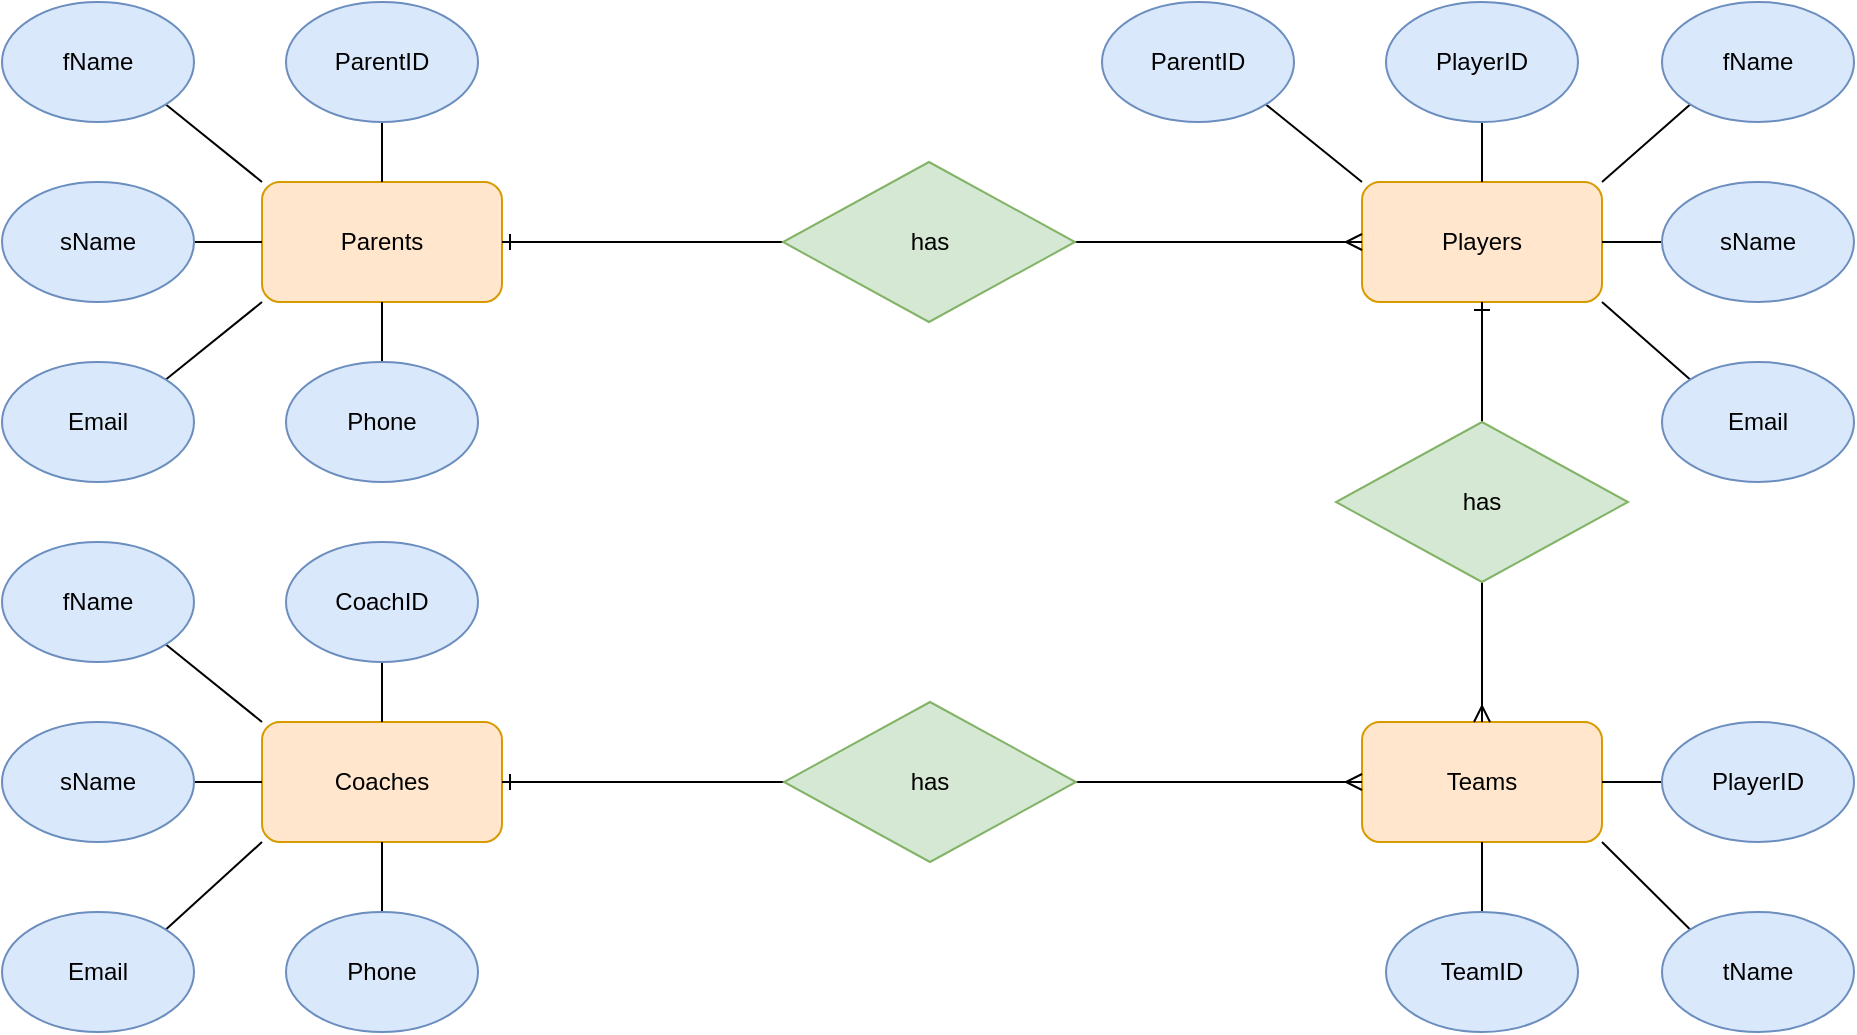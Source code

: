 <mxfile version="16.5.1" type="device"><diagram id="KB6O-Q5EDf45bet2IjJZ" name="Page-1"><mxGraphModel dx="1821" dy="1236" grid="1" gridSize="10" guides="1" tooltips="1" connect="1" arrows="1" fold="1" page="1" pageScale="1" pageWidth="827" pageHeight="1169" math="0" shadow="0"><root><mxCell id="0"/><mxCell id="1" parent="0"/><mxCell id="uIqHC5CVJwRMBzlvfvUY-2" value="Players" style="rounded=1;whiteSpace=wrap;html=1;fillColor=#ffe6cc;strokeColor=#d79b00;" parent="1" vertex="1"><mxGeometry x="630" y="160" width="120" height="60" as="geometry"/></mxCell><mxCell id="uIqHC5CVJwRMBzlvfvUY-3" value="Parents" style="rounded=1;whiteSpace=wrap;html=1;fillColor=#ffe6cc;strokeColor=#d79b00;" parent="1" vertex="1"><mxGeometry x="80" y="160" width="120" height="60" as="geometry"/></mxCell><mxCell id="uIqHC5CVJwRMBzlvfvUY-4" value="" style="endArrow=ERmany;html=1;rounded=0;entryX=0;entryY=0.5;entryDx=0;entryDy=0;startArrow=ERone;startFill=0;endFill=0;exitX=1;exitY=0.5;exitDx=0;exitDy=0;" parent="1" source="uIqHC5CVJwRMBzlvfvUY-3" target="uIqHC5CVJwRMBzlvfvUY-2" edge="1"><mxGeometry width="50" height="50" relative="1" as="geometry"><mxPoint x="270" y="220" as="sourcePoint"/><mxPoint x="320" y="150" as="targetPoint"/></mxGeometry></mxCell><mxCell id="uIqHC5CVJwRMBzlvfvUY-5" value="has" style="rhombus;whiteSpace=wrap;html=1;fillColor=#d5e8d4;strokeColor=#82b366;" parent="1" vertex="1"><mxGeometry x="340.5" y="150" width="146" height="80" as="geometry"/></mxCell><mxCell id="l6y2hNjMGDysKEDIREni-1" value="Teams" style="rounded=1;whiteSpace=wrap;html=1;fillColor=#ffe6cc;strokeColor=#d79b00;" parent="1" vertex="1"><mxGeometry x="630" y="430" width="120" height="60" as="geometry"/></mxCell><mxCell id="l6y2hNjMGDysKEDIREni-2" value="" style="endArrow=ERmany;html=1;rounded=0;startArrow=ERone;startFill=0;endFill=0;exitX=0.5;exitY=1;exitDx=0;exitDy=0;" parent="1" source="uIqHC5CVJwRMBzlvfvUY-2" target="l6y2hNjMGDysKEDIREni-1" edge="1"><mxGeometry width="50" height="50" relative="1" as="geometry"><mxPoint x="600" y="300" as="sourcePoint"/><mxPoint x="170.0" y="300" as="targetPoint"/></mxGeometry></mxCell><mxCell id="l6y2hNjMGDysKEDIREni-3" value="has" style="rhombus;whiteSpace=wrap;html=1;fillColor=#d5e8d4;strokeColor=#82b366;" parent="1" vertex="1"><mxGeometry x="617" y="280" width="146" height="80" as="geometry"/></mxCell><mxCell id="l6y2hNjMGDysKEDIREni-4" value="Coaches" style="rounded=1;whiteSpace=wrap;html=1;fillColor=#ffe6cc;strokeColor=#d79b00;" parent="1" vertex="1"><mxGeometry x="80" y="430" width="120" height="60" as="geometry"/></mxCell><mxCell id="l6y2hNjMGDysKEDIREni-5" value="" style="endArrow=ERmany;html=1;rounded=0;entryX=0;entryY=0.5;entryDx=0;entryDy=0;startArrow=ERone;startFill=0;endFill=0;exitX=1;exitY=0.5;exitDx=0;exitDy=0;" parent="1" source="l6y2hNjMGDysKEDIREni-4" target="l6y2hNjMGDysKEDIREni-1" edge="1"><mxGeometry width="50" height="50" relative="1" as="geometry"><mxPoint x="629" y="650" as="sourcePoint"/><mxPoint x="199.0" y="650" as="targetPoint"/></mxGeometry></mxCell><mxCell id="l6y2hNjMGDysKEDIREni-6" value="has" style="rhombus;whiteSpace=wrap;html=1;fillColor=#d5e8d4;strokeColor=#82b366;" parent="1" vertex="1"><mxGeometry x="341" y="420" width="146" height="80" as="geometry"/></mxCell><mxCell id="-Dnqjt6mxtjwSHlAr9id-11" style="edgeStyle=none;rounded=0;orthogonalLoop=1;jettySize=auto;html=1;exitX=0.5;exitY=1;exitDx=0;exitDy=0;endArrow=none;endFill=0;" edge="1" parent="1" source="xX2EajB_xvNSz8sbWxjt-5" target="uIqHC5CVJwRMBzlvfvUY-3"><mxGeometry relative="1" as="geometry"/></mxCell><mxCell id="xX2EajB_xvNSz8sbWxjt-5" value="ParentID" style="ellipse;whiteSpace=wrap;html=1;fillColor=#dae8fc;strokeColor=#6c8ebf;" parent="1" vertex="1"><mxGeometry x="92" y="70" width="96" height="60" as="geometry"/></mxCell><mxCell id="-Dnqjt6mxtjwSHlAr9id-12" style="edgeStyle=none;rounded=0;orthogonalLoop=1;jettySize=auto;html=1;exitX=1;exitY=0.5;exitDx=0;exitDy=0;entryX=0;entryY=0.5;entryDx=0;entryDy=0;endArrow=none;endFill=0;" edge="1" parent="1" source="xX2EajB_xvNSz8sbWxjt-6" target="uIqHC5CVJwRMBzlvfvUY-3"><mxGeometry relative="1" as="geometry"/></mxCell><mxCell id="xX2EajB_xvNSz8sbWxjt-6" value="sName&lt;span style=&quot;color: rgba(0 , 0 , 0 , 0) ; font-family: monospace ; font-size: 0px&quot;&gt;%3CmxGraphModel%3E%3Croot%3E%3CmxCell%20id%3D%220%22%2F%3E%3CmxCell%20id%3D%221%22%20parent%3D%220%22%2F%3E%3CmxCell%20id%3D%222%22%20value%3D%22%22%20style%3D%22ellipse%3BwhiteSpace%3Dwrap%3Bhtml%3D1%3BfillColor%3D%23dae8fc%3BstrokeColor%3D%236c8ebf%3B%22%20vertex%3D%221%22%20parent%3D%221%22%3E%3CmxGeometry%20x%3D%22-50%22%20y%3D%22160%22%20width%3D%2296%22%20height%3D%2260%22%20as%3D%22geometry%22%2F%3E%3C%2FmxCell%3E%3C%2Froot%3E%3C%2FmxGraphModel%3E&lt;/span&gt;" style="ellipse;whiteSpace=wrap;html=1;fillColor=#dae8fc;strokeColor=#6c8ebf;" parent="1" vertex="1"><mxGeometry x="-50" y="160" width="96" height="60" as="geometry"/></mxCell><mxCell id="-Dnqjt6mxtjwSHlAr9id-10" style="rounded=0;orthogonalLoop=1;jettySize=auto;html=1;exitX=1;exitY=1;exitDx=0;exitDy=0;entryX=0;entryY=0;entryDx=0;entryDy=0;endArrow=none;endFill=0;" edge="1" parent="1" source="xX2EajB_xvNSz8sbWxjt-7" target="uIqHC5CVJwRMBzlvfvUY-3"><mxGeometry relative="1" as="geometry"/></mxCell><mxCell id="xX2EajB_xvNSz8sbWxjt-7" value="fName" style="ellipse;whiteSpace=wrap;html=1;fillColor=#dae8fc;strokeColor=#6c8ebf;" parent="1" vertex="1"><mxGeometry x="-50" y="70" width="96" height="60" as="geometry"/></mxCell><mxCell id="-Dnqjt6mxtjwSHlAr9id-13" style="edgeStyle=none;rounded=0;orthogonalLoop=1;jettySize=auto;html=1;exitX=1;exitY=0;exitDx=0;exitDy=0;entryX=0;entryY=1;entryDx=0;entryDy=0;endArrow=none;endFill=0;" edge="1" parent="1" source="xX2EajB_xvNSz8sbWxjt-8" target="uIqHC5CVJwRMBzlvfvUY-3"><mxGeometry relative="1" as="geometry"/></mxCell><mxCell id="xX2EajB_xvNSz8sbWxjt-8" value="Email" style="ellipse;whiteSpace=wrap;html=1;fillColor=#dae8fc;strokeColor=#6c8ebf;" parent="1" vertex="1"><mxGeometry x="-50" y="250" width="96" height="60" as="geometry"/></mxCell><mxCell id="-Dnqjt6mxtjwSHlAr9id-14" style="edgeStyle=none;rounded=0;orthogonalLoop=1;jettySize=auto;html=1;exitX=0.5;exitY=0;exitDx=0;exitDy=0;endArrow=none;endFill=0;" edge="1" parent="1" source="xX2EajB_xvNSz8sbWxjt-9" target="uIqHC5CVJwRMBzlvfvUY-3"><mxGeometry relative="1" as="geometry"/></mxCell><mxCell id="xX2EajB_xvNSz8sbWxjt-9" value="Phone" style="ellipse;whiteSpace=wrap;html=1;fillColor=#dae8fc;strokeColor=#6c8ebf;" parent="1" vertex="1"><mxGeometry x="92" y="250" width="96" height="60" as="geometry"/></mxCell><mxCell id="-Dnqjt6mxtjwSHlAr9id-16" style="edgeStyle=none;rounded=0;orthogonalLoop=1;jettySize=auto;html=1;exitX=0.5;exitY=1;exitDx=0;exitDy=0;endArrow=none;endFill=0;" edge="1" parent="1" source="-Dnqjt6mxtjwSHlAr9id-1" target="uIqHC5CVJwRMBzlvfvUY-2"><mxGeometry relative="1" as="geometry"/></mxCell><mxCell id="-Dnqjt6mxtjwSHlAr9id-1" value="PlayerID" style="ellipse;whiteSpace=wrap;html=1;fillColor=#dae8fc;strokeColor=#6c8ebf;" vertex="1" parent="1"><mxGeometry x="642" y="70" width="96" height="60" as="geometry"/></mxCell><mxCell id="-Dnqjt6mxtjwSHlAr9id-17" style="edgeStyle=none;rounded=0;orthogonalLoop=1;jettySize=auto;html=1;exitX=0;exitY=1;exitDx=0;exitDy=0;entryX=1;entryY=0;entryDx=0;entryDy=0;endArrow=none;endFill=0;" edge="1" parent="1" source="-Dnqjt6mxtjwSHlAr9id-2" target="uIqHC5CVJwRMBzlvfvUY-2"><mxGeometry relative="1" as="geometry"/></mxCell><mxCell id="-Dnqjt6mxtjwSHlAr9id-2" value="fName" style="ellipse;whiteSpace=wrap;html=1;fillColor=#dae8fc;strokeColor=#6c8ebf;" vertex="1" parent="1"><mxGeometry x="780" y="70" width="96" height="60" as="geometry"/></mxCell><mxCell id="-Dnqjt6mxtjwSHlAr9id-18" style="edgeStyle=none;rounded=0;orthogonalLoop=1;jettySize=auto;html=1;exitX=0;exitY=0.5;exitDx=0;exitDy=0;endArrow=none;endFill=0;" edge="1" parent="1" source="-Dnqjt6mxtjwSHlAr9id-3" target="uIqHC5CVJwRMBzlvfvUY-2"><mxGeometry relative="1" as="geometry"/></mxCell><mxCell id="-Dnqjt6mxtjwSHlAr9id-3" value="sName&lt;span style=&quot;color: rgba(0 , 0 , 0 , 0) ; font-family: monospace ; font-size: 0px&quot;&gt;%3CmxGraphModel%3E%3Croot%3E%3CmxCell%20id%3D%220%22%2F%3E%3CmxCell%20id%3D%221%22%20parent%3D%220%22%2F%3E%3CmxCell%20id%3D%222%22%20value%3D%22%22%20style%3D%22ellipse%3BwhiteSpace%3Dwrap%3Bhtml%3D1%3BfillColor%3D%23dae8fc%3BstrokeColor%3D%236c8ebf%3B%22%20vertex%3D%221%22%20parent%3D%221%22%3E%3CmxGeometry%20x%3D%22-50%22%20y%3D%22160%22%20width%3D%2296%22%20height%3D%2260%22%20as%3D%22geometry%22%2F%3E%3C%2FmxCell%3E%3C%2Froot%3E%3C%2FmxGraphModel%3E&lt;/span&gt;" style="ellipse;whiteSpace=wrap;html=1;fillColor=#dae8fc;strokeColor=#6c8ebf;" vertex="1" parent="1"><mxGeometry x="780" y="160" width="96" height="60" as="geometry"/></mxCell><mxCell id="-Dnqjt6mxtjwSHlAr9id-19" style="edgeStyle=none;rounded=0;orthogonalLoop=1;jettySize=auto;html=1;exitX=0;exitY=0;exitDx=0;exitDy=0;entryX=1;entryY=1;entryDx=0;entryDy=0;endArrow=none;endFill=0;" edge="1" parent="1" source="-Dnqjt6mxtjwSHlAr9id-4" target="uIqHC5CVJwRMBzlvfvUY-2"><mxGeometry relative="1" as="geometry"/></mxCell><mxCell id="-Dnqjt6mxtjwSHlAr9id-4" value="Email" style="ellipse;whiteSpace=wrap;html=1;fillColor=#dae8fc;strokeColor=#6c8ebf;" vertex="1" parent="1"><mxGeometry x="780" y="250" width="96" height="60" as="geometry"/></mxCell><mxCell id="-Dnqjt6mxtjwSHlAr9id-15" style="edgeStyle=none;rounded=0;orthogonalLoop=1;jettySize=auto;html=1;exitX=1;exitY=1;exitDx=0;exitDy=0;entryX=0;entryY=0;entryDx=0;entryDy=0;endArrow=none;endFill=0;" edge="1" parent="1" source="-Dnqjt6mxtjwSHlAr9id-5" target="uIqHC5CVJwRMBzlvfvUY-2"><mxGeometry relative="1" as="geometry"/></mxCell><mxCell id="-Dnqjt6mxtjwSHlAr9id-5" value="ParentID" style="ellipse;whiteSpace=wrap;html=1;fillColor=#dae8fc;strokeColor=#6c8ebf;" vertex="1" parent="1"><mxGeometry x="500" y="70" width="96" height="60" as="geometry"/></mxCell><mxCell id="-Dnqjt6mxtjwSHlAr9id-22" style="edgeStyle=none;rounded=0;orthogonalLoop=1;jettySize=auto;html=1;endArrow=none;endFill=0;" edge="1" parent="1" source="-Dnqjt6mxtjwSHlAr9id-6" target="l6y2hNjMGDysKEDIREni-1"><mxGeometry relative="1" as="geometry"/></mxCell><mxCell id="-Dnqjt6mxtjwSHlAr9id-6" value="TeamID" style="ellipse;whiteSpace=wrap;html=1;fillColor=#dae8fc;strokeColor=#6c8ebf;" vertex="1" parent="1"><mxGeometry x="642" y="525" width="96" height="60" as="geometry"/></mxCell><mxCell id="-Dnqjt6mxtjwSHlAr9id-21" style="edgeStyle=none;rounded=0;orthogonalLoop=1;jettySize=auto;html=1;exitX=0;exitY=0;exitDx=0;exitDy=0;entryX=1;entryY=1;entryDx=0;entryDy=0;endArrow=none;endFill=0;" edge="1" parent="1" source="-Dnqjt6mxtjwSHlAr9id-7" target="l6y2hNjMGDysKEDIREni-1"><mxGeometry relative="1" as="geometry"/></mxCell><mxCell id="-Dnqjt6mxtjwSHlAr9id-7" value="tName" style="ellipse;whiteSpace=wrap;html=1;fillColor=#dae8fc;strokeColor=#6c8ebf;" vertex="1" parent="1"><mxGeometry x="780" y="525" width="96" height="60" as="geometry"/></mxCell><mxCell id="-Dnqjt6mxtjwSHlAr9id-20" style="edgeStyle=none;rounded=0;orthogonalLoop=1;jettySize=auto;html=1;endArrow=none;endFill=0;" edge="1" parent="1" source="-Dnqjt6mxtjwSHlAr9id-9" target="l6y2hNjMGDysKEDIREni-1"><mxGeometry relative="1" as="geometry"/></mxCell><mxCell id="-Dnqjt6mxtjwSHlAr9id-9" value="PlayerID" style="ellipse;whiteSpace=wrap;html=1;fillColor=#dae8fc;strokeColor=#6c8ebf;" vertex="1" parent="1"><mxGeometry x="780" y="430" width="96" height="60" as="geometry"/></mxCell><mxCell id="-Dnqjt6mxtjwSHlAr9id-33" style="edgeStyle=none;rounded=0;orthogonalLoop=1;jettySize=auto;html=1;exitX=0.5;exitY=1;exitDx=0;exitDy=0;entryX=0.5;entryY=0;entryDx=0;entryDy=0;endArrow=none;endFill=0;" edge="1" parent="1" source="-Dnqjt6mxtjwSHlAr9id-23" target="l6y2hNjMGDysKEDIREni-4"><mxGeometry relative="1" as="geometry"/></mxCell><mxCell id="-Dnqjt6mxtjwSHlAr9id-23" value="CoachID" style="ellipse;whiteSpace=wrap;html=1;fillColor=#dae8fc;strokeColor=#6c8ebf;" vertex="1" parent="1"><mxGeometry x="92" y="340" width="96" height="60" as="geometry"/></mxCell><mxCell id="-Dnqjt6mxtjwSHlAr9id-32" style="edgeStyle=none;rounded=0;orthogonalLoop=1;jettySize=auto;html=1;exitX=1;exitY=1;exitDx=0;exitDy=0;entryX=0;entryY=0;entryDx=0;entryDy=0;endArrow=none;endFill=0;" edge="1" parent="1" source="-Dnqjt6mxtjwSHlAr9id-25" target="l6y2hNjMGDysKEDIREni-4"><mxGeometry relative="1" as="geometry"/></mxCell><mxCell id="-Dnqjt6mxtjwSHlAr9id-25" value="fName" style="ellipse;whiteSpace=wrap;html=1;fillColor=#dae8fc;strokeColor=#6c8ebf;" vertex="1" parent="1"><mxGeometry x="-50" y="340" width="96" height="60" as="geometry"/></mxCell><mxCell id="-Dnqjt6mxtjwSHlAr9id-31" style="edgeStyle=none;rounded=0;orthogonalLoop=1;jettySize=auto;html=1;endArrow=none;endFill=0;" edge="1" parent="1" source="-Dnqjt6mxtjwSHlAr9id-26" target="l6y2hNjMGDysKEDIREni-4"><mxGeometry relative="1" as="geometry"/></mxCell><mxCell id="-Dnqjt6mxtjwSHlAr9id-26" value="sName&lt;span style=&quot;color: rgba(0 , 0 , 0 , 0) ; font-family: monospace ; font-size: 0px&quot;&gt;%3CmxGraphModel%3E%3Croot%3E%3CmxCell%20id%3D%220%22%2F%3E%3CmxCell%20id%3D%221%22%20parent%3D%220%22%2F%3E%3CmxCell%20id%3D%222%22%20value%3D%22%22%20style%3D%22ellipse%3BwhiteSpace%3Dwrap%3Bhtml%3D1%3BfillColor%3D%23dae8fc%3BstrokeColor%3D%236c8ebf%3B%22%20vertex%3D%221%22%20parent%3D%221%22%3E%3CmxGeometry%20x%3D%22-50%22%20y%3D%22160%22%20width%3D%2296%22%20height%3D%2260%22%20as%3D%22geometry%22%2F%3E%3C%2FmxCell%3E%3C%2Froot%3E%3C%2FmxGraphModel%3E&lt;/span&gt;" style="ellipse;whiteSpace=wrap;html=1;fillColor=#dae8fc;strokeColor=#6c8ebf;" vertex="1" parent="1"><mxGeometry x="-50" y="430" width="96" height="60" as="geometry"/></mxCell><mxCell id="-Dnqjt6mxtjwSHlAr9id-30" style="edgeStyle=none;rounded=0;orthogonalLoop=1;jettySize=auto;html=1;exitX=1;exitY=0;exitDx=0;exitDy=0;entryX=0;entryY=1;entryDx=0;entryDy=0;endArrow=none;endFill=0;" edge="1" parent="1" source="-Dnqjt6mxtjwSHlAr9id-27" target="l6y2hNjMGDysKEDIREni-4"><mxGeometry relative="1" as="geometry"/></mxCell><mxCell id="-Dnqjt6mxtjwSHlAr9id-27" value="Email" style="ellipse;whiteSpace=wrap;html=1;fillColor=#dae8fc;strokeColor=#6c8ebf;" vertex="1" parent="1"><mxGeometry x="-50" y="525" width="96" height="60" as="geometry"/></mxCell><mxCell id="-Dnqjt6mxtjwSHlAr9id-29" style="edgeStyle=none;rounded=0;orthogonalLoop=1;jettySize=auto;html=1;endArrow=none;endFill=0;" edge="1" parent="1" source="-Dnqjt6mxtjwSHlAr9id-28" target="l6y2hNjMGDysKEDIREni-4"><mxGeometry relative="1" as="geometry"/></mxCell><mxCell id="-Dnqjt6mxtjwSHlAr9id-28" value="Phone" style="ellipse;whiteSpace=wrap;html=1;fillColor=#dae8fc;strokeColor=#6c8ebf;" vertex="1" parent="1"><mxGeometry x="92" y="525" width="96" height="60" as="geometry"/></mxCell></root></mxGraphModel></diagram></mxfile>